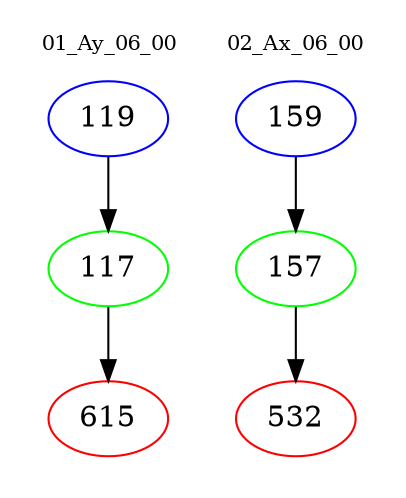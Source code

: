 digraph{
subgraph cluster_0 {
color = white
label = "01_Ay_06_00";
fontsize=10;
T0_119 [label="119", color="blue"]
T0_119 -> T0_117 [color="black"]
T0_117 [label="117", color="green"]
T0_117 -> T0_615 [color="black"]
T0_615 [label="615", color="red"]
}
subgraph cluster_1 {
color = white
label = "02_Ax_06_00";
fontsize=10;
T1_159 [label="159", color="blue"]
T1_159 -> T1_157 [color="black"]
T1_157 [label="157", color="green"]
T1_157 -> T1_532 [color="black"]
T1_532 [label="532", color="red"]
}
}
